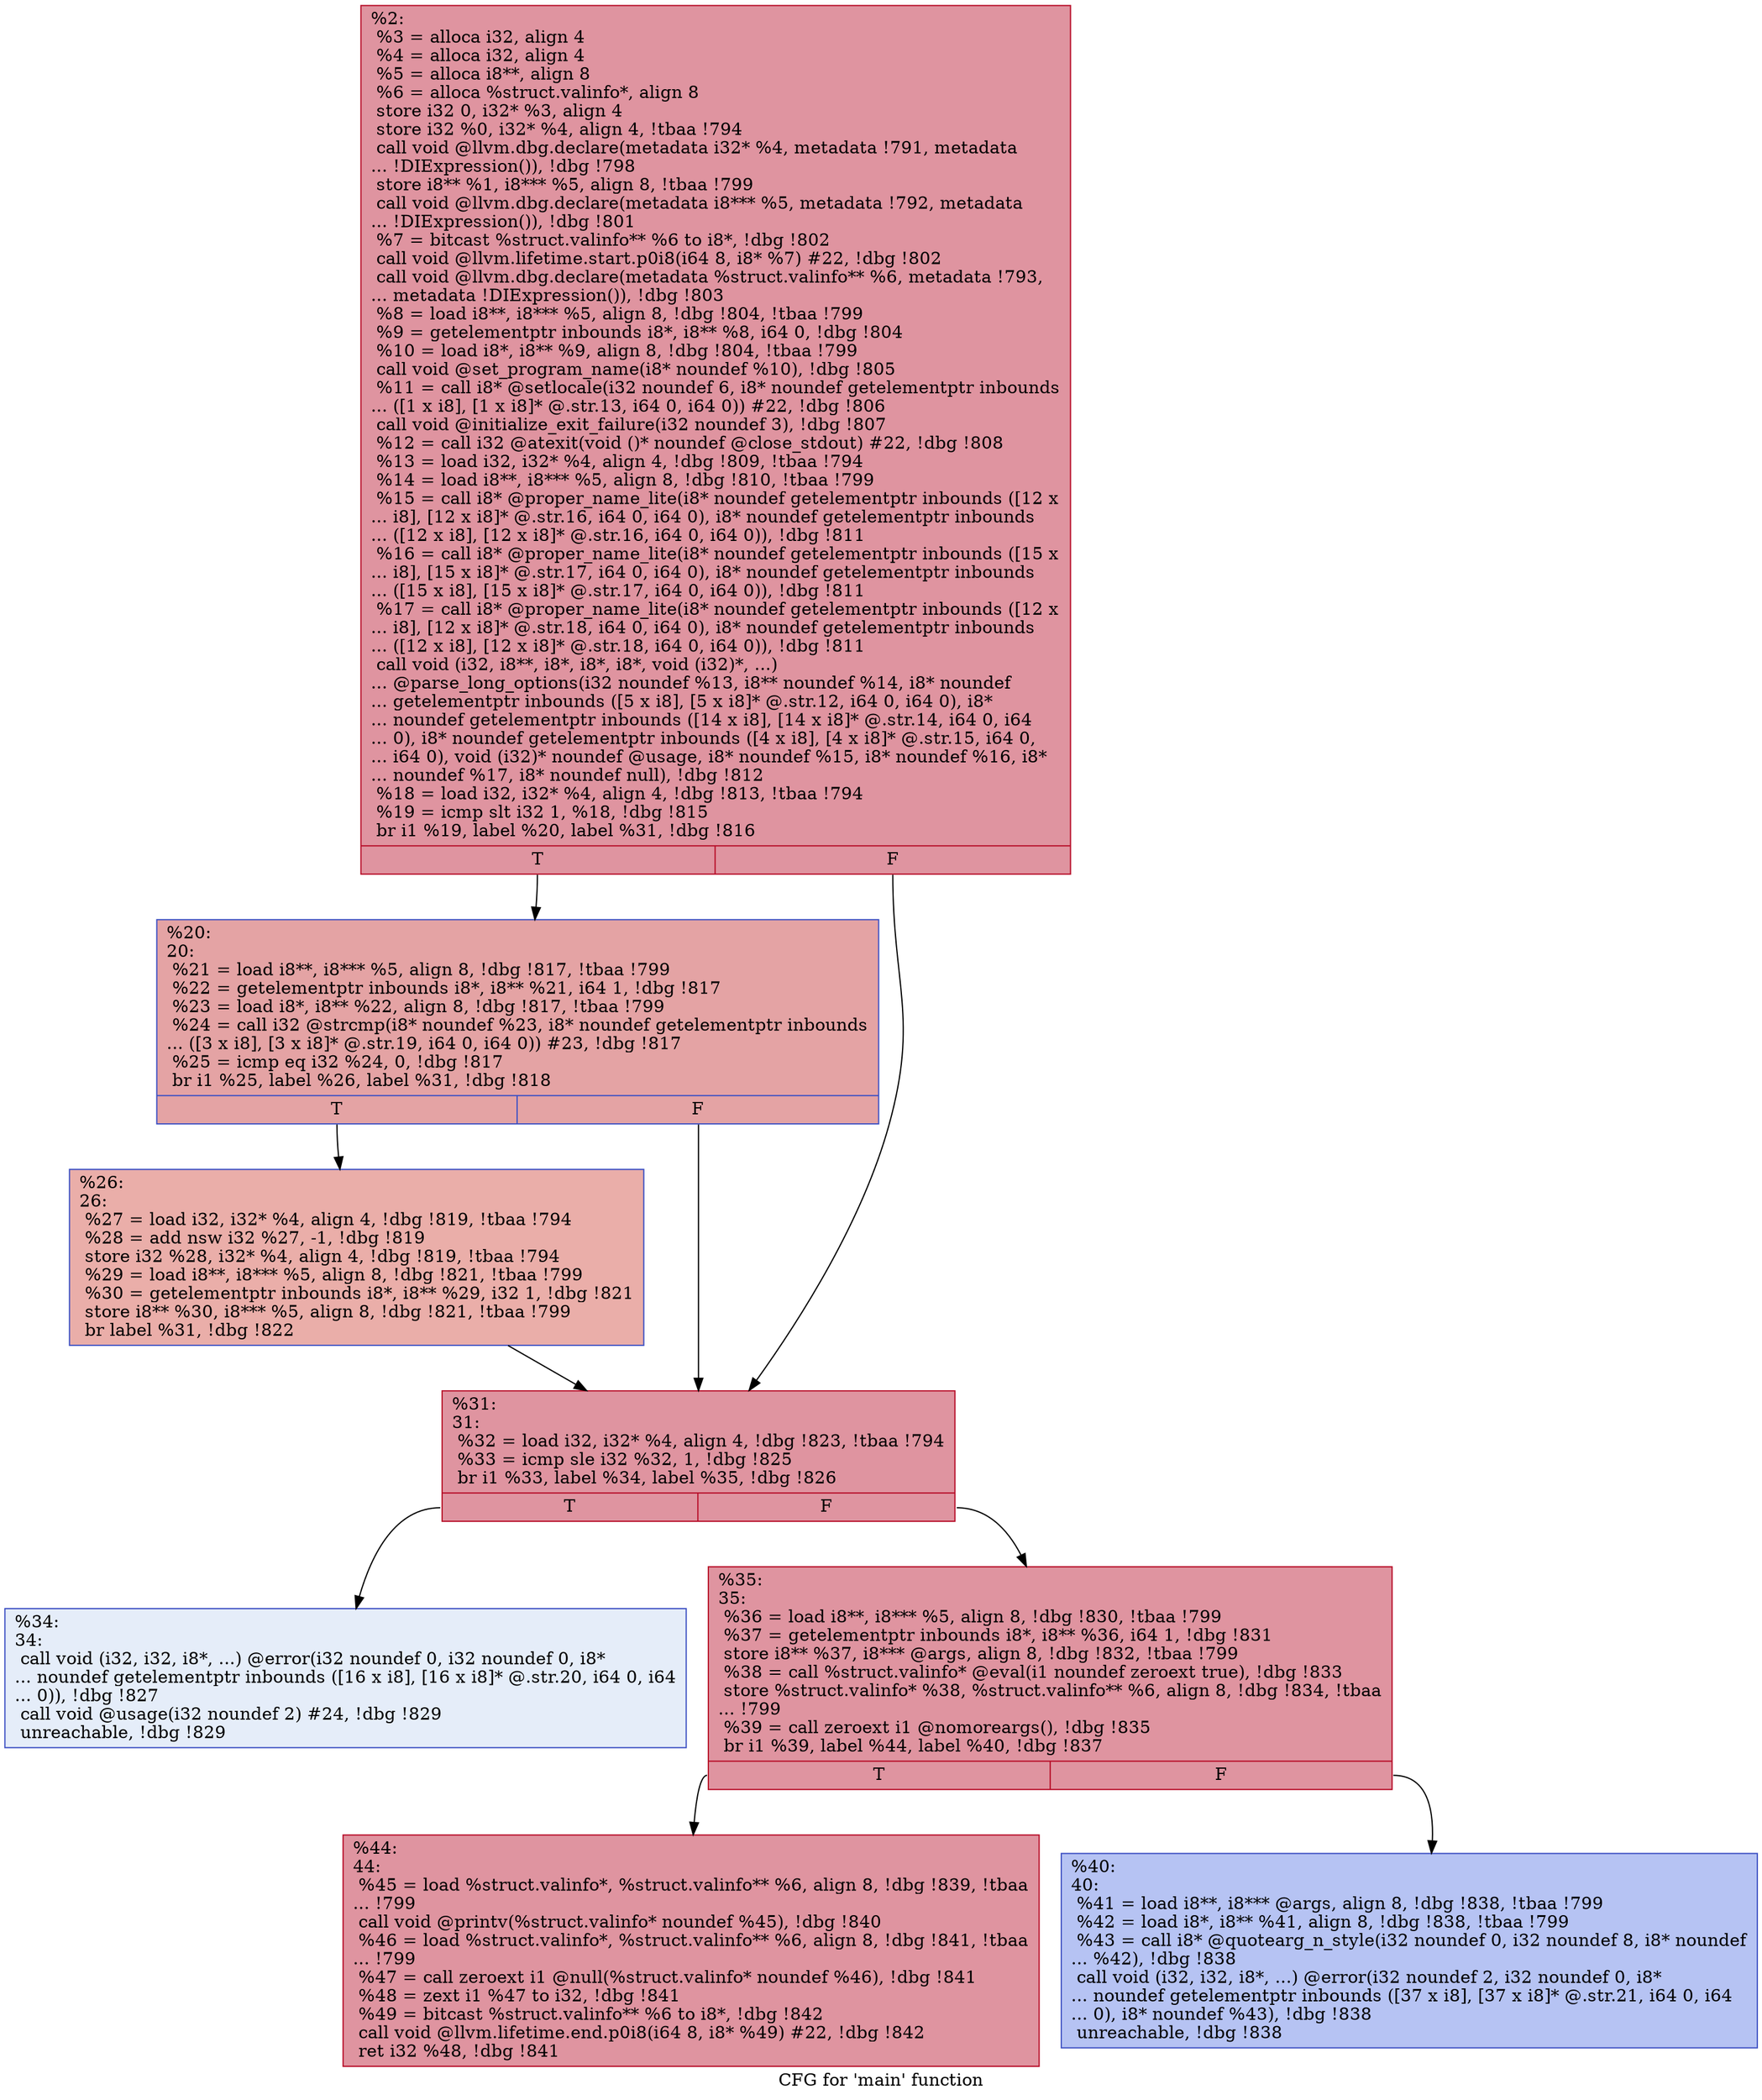 digraph "CFG for 'main' function" {
	label="CFG for 'main' function";

	Node0x24dc960 [shape=record,color="#b70d28ff", style=filled, fillcolor="#b70d2870",label="{%2:\l  %3 = alloca i32, align 4\l  %4 = alloca i32, align 4\l  %5 = alloca i8**, align 8\l  %6 = alloca %struct.valinfo*, align 8\l  store i32 0, i32* %3, align 4\l  store i32 %0, i32* %4, align 4, !tbaa !794\l  call void @llvm.dbg.declare(metadata i32* %4, metadata !791, metadata\l... !DIExpression()), !dbg !798\l  store i8** %1, i8*** %5, align 8, !tbaa !799\l  call void @llvm.dbg.declare(metadata i8*** %5, metadata !792, metadata\l... !DIExpression()), !dbg !801\l  %7 = bitcast %struct.valinfo** %6 to i8*, !dbg !802\l  call void @llvm.lifetime.start.p0i8(i64 8, i8* %7) #22, !dbg !802\l  call void @llvm.dbg.declare(metadata %struct.valinfo** %6, metadata !793,\l... metadata !DIExpression()), !dbg !803\l  %8 = load i8**, i8*** %5, align 8, !dbg !804, !tbaa !799\l  %9 = getelementptr inbounds i8*, i8** %8, i64 0, !dbg !804\l  %10 = load i8*, i8** %9, align 8, !dbg !804, !tbaa !799\l  call void @set_program_name(i8* noundef %10), !dbg !805\l  %11 = call i8* @setlocale(i32 noundef 6, i8* noundef getelementptr inbounds\l... ([1 x i8], [1 x i8]* @.str.13, i64 0, i64 0)) #22, !dbg !806\l  call void @initialize_exit_failure(i32 noundef 3), !dbg !807\l  %12 = call i32 @atexit(void ()* noundef @close_stdout) #22, !dbg !808\l  %13 = load i32, i32* %4, align 4, !dbg !809, !tbaa !794\l  %14 = load i8**, i8*** %5, align 8, !dbg !810, !tbaa !799\l  %15 = call i8* @proper_name_lite(i8* noundef getelementptr inbounds ([12 x\l... i8], [12 x i8]* @.str.16, i64 0, i64 0), i8* noundef getelementptr inbounds\l... ([12 x i8], [12 x i8]* @.str.16, i64 0, i64 0)), !dbg !811\l  %16 = call i8* @proper_name_lite(i8* noundef getelementptr inbounds ([15 x\l... i8], [15 x i8]* @.str.17, i64 0, i64 0), i8* noundef getelementptr inbounds\l... ([15 x i8], [15 x i8]* @.str.17, i64 0, i64 0)), !dbg !811\l  %17 = call i8* @proper_name_lite(i8* noundef getelementptr inbounds ([12 x\l... i8], [12 x i8]* @.str.18, i64 0, i64 0), i8* noundef getelementptr inbounds\l... ([12 x i8], [12 x i8]* @.str.18, i64 0, i64 0)), !dbg !811\l  call void (i32, i8**, i8*, i8*, i8*, void (i32)*, ...)\l... @parse_long_options(i32 noundef %13, i8** noundef %14, i8* noundef\l... getelementptr inbounds ([5 x i8], [5 x i8]* @.str.12, i64 0, i64 0), i8*\l... noundef getelementptr inbounds ([14 x i8], [14 x i8]* @.str.14, i64 0, i64\l... 0), i8* noundef getelementptr inbounds ([4 x i8], [4 x i8]* @.str.15, i64 0,\l... i64 0), void (i32)* noundef @usage, i8* noundef %15, i8* noundef %16, i8*\l... noundef %17, i8* noundef null), !dbg !812\l  %18 = load i32, i32* %4, align 4, !dbg !813, !tbaa !794\l  %19 = icmp slt i32 1, %18, !dbg !815\l  br i1 %19, label %20, label %31, !dbg !816\l|{<s0>T|<s1>F}}"];
	Node0x24dc960:s0 -> Node0x24dc9b0;
	Node0x24dc960:s1 -> Node0x24dca50;
	Node0x24dc9b0 [shape=record,color="#3d50c3ff", style=filled, fillcolor="#c32e3170",label="{%20:\l20:                                               \l  %21 = load i8**, i8*** %5, align 8, !dbg !817, !tbaa !799\l  %22 = getelementptr inbounds i8*, i8** %21, i64 1, !dbg !817\l  %23 = load i8*, i8** %22, align 8, !dbg !817, !tbaa !799\l  %24 = call i32 @strcmp(i8* noundef %23, i8* noundef getelementptr inbounds\l... ([3 x i8], [3 x i8]* @.str.19, i64 0, i64 0)) #23, !dbg !817\l  %25 = icmp eq i32 %24, 0, !dbg !817\l  br i1 %25, label %26, label %31, !dbg !818\l|{<s0>T|<s1>F}}"];
	Node0x24dc9b0:s0 -> Node0x24dca00;
	Node0x24dc9b0:s1 -> Node0x24dca50;
	Node0x24dca00 [shape=record,color="#3d50c3ff", style=filled, fillcolor="#d0473d70",label="{%26:\l26:                                               \l  %27 = load i32, i32* %4, align 4, !dbg !819, !tbaa !794\l  %28 = add nsw i32 %27, -1, !dbg !819\l  store i32 %28, i32* %4, align 4, !dbg !819, !tbaa !794\l  %29 = load i8**, i8*** %5, align 8, !dbg !821, !tbaa !799\l  %30 = getelementptr inbounds i8*, i8** %29, i32 1, !dbg !821\l  store i8** %30, i8*** %5, align 8, !dbg !821, !tbaa !799\l  br label %31, !dbg !822\l}"];
	Node0x24dca00 -> Node0x24dca50;
	Node0x24dca50 [shape=record,color="#b70d28ff", style=filled, fillcolor="#b70d2870",label="{%31:\l31:                                               \l  %32 = load i32, i32* %4, align 4, !dbg !823, !tbaa !794\l  %33 = icmp sle i32 %32, 1, !dbg !825\l  br i1 %33, label %34, label %35, !dbg !826\l|{<s0>T|<s1>F}}"];
	Node0x24dca50:s0 -> Node0x24dcaa0;
	Node0x24dca50:s1 -> Node0x24dcaf0;
	Node0x24dcaa0 [shape=record,color="#3d50c3ff", style=filled, fillcolor="#c5d6f270",label="{%34:\l34:                                               \l  call void (i32, i32, i8*, ...) @error(i32 noundef 0, i32 noundef 0, i8*\l... noundef getelementptr inbounds ([16 x i8], [16 x i8]* @.str.20, i64 0, i64\l... 0)), !dbg !827\l  call void @usage(i32 noundef 2) #24, !dbg !829\l  unreachable, !dbg !829\l}"];
	Node0x24dcaf0 [shape=record,color="#b70d28ff", style=filled, fillcolor="#b70d2870",label="{%35:\l35:                                               \l  %36 = load i8**, i8*** %5, align 8, !dbg !830, !tbaa !799\l  %37 = getelementptr inbounds i8*, i8** %36, i64 1, !dbg !831\l  store i8** %37, i8*** @args, align 8, !dbg !832, !tbaa !799\l  %38 = call %struct.valinfo* @eval(i1 noundef zeroext true), !dbg !833\l  store %struct.valinfo* %38, %struct.valinfo** %6, align 8, !dbg !834, !tbaa\l... !799\l  %39 = call zeroext i1 @nomoreargs(), !dbg !835\l  br i1 %39, label %44, label %40, !dbg !837\l|{<s0>T|<s1>F}}"];
	Node0x24dcaf0:s0 -> Node0x24dcb90;
	Node0x24dcaf0:s1 -> Node0x24dcb40;
	Node0x24dcb40 [shape=record,color="#3d50c3ff", style=filled, fillcolor="#5977e370",label="{%40:\l40:                                               \l  %41 = load i8**, i8*** @args, align 8, !dbg !838, !tbaa !799\l  %42 = load i8*, i8** %41, align 8, !dbg !838, !tbaa !799\l  %43 = call i8* @quotearg_n_style(i32 noundef 0, i32 noundef 8, i8* noundef\l... %42), !dbg !838\l  call void (i32, i32, i8*, ...) @error(i32 noundef 2, i32 noundef 0, i8*\l... noundef getelementptr inbounds ([37 x i8], [37 x i8]* @.str.21, i64 0, i64\l... 0), i8* noundef %43), !dbg !838\l  unreachable, !dbg !838\l}"];
	Node0x24dcb90 [shape=record,color="#b70d28ff", style=filled, fillcolor="#b70d2870",label="{%44:\l44:                                               \l  %45 = load %struct.valinfo*, %struct.valinfo** %6, align 8, !dbg !839, !tbaa\l... !799\l  call void @printv(%struct.valinfo* noundef %45), !dbg !840\l  %46 = load %struct.valinfo*, %struct.valinfo** %6, align 8, !dbg !841, !tbaa\l... !799\l  %47 = call zeroext i1 @null(%struct.valinfo* noundef %46), !dbg !841\l  %48 = zext i1 %47 to i32, !dbg !841\l  %49 = bitcast %struct.valinfo** %6 to i8*, !dbg !842\l  call void @llvm.lifetime.end.p0i8(i64 8, i8* %49) #22, !dbg !842\l  ret i32 %48, !dbg !841\l}"];
}
